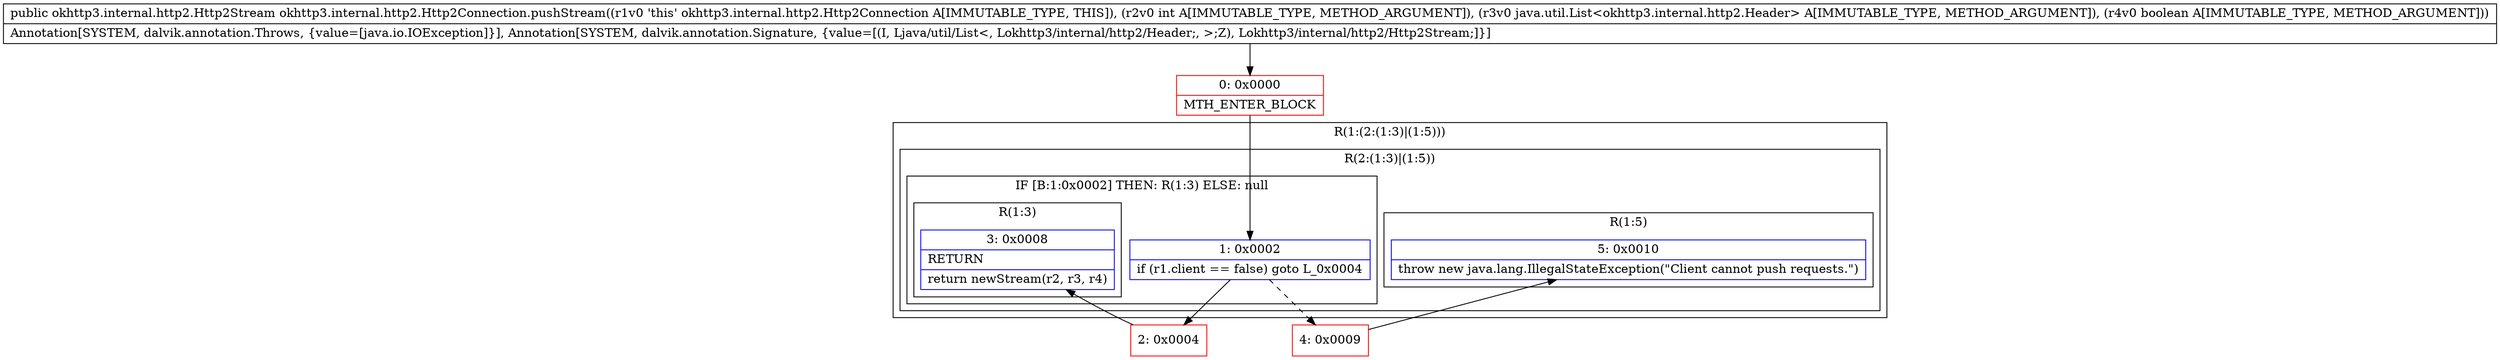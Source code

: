 digraph "CFG forokhttp3.internal.http2.Http2Connection.pushStream(ILjava\/util\/List;Z)Lokhttp3\/internal\/http2\/Http2Stream;" {
subgraph cluster_Region_1497093556 {
label = "R(1:(2:(1:3)|(1:5)))";
node [shape=record,color=blue];
subgraph cluster_Region_612798667 {
label = "R(2:(1:3)|(1:5))";
node [shape=record,color=blue];
subgraph cluster_IfRegion_1221278328 {
label = "IF [B:1:0x0002] THEN: R(1:3) ELSE: null";
node [shape=record,color=blue];
Node_1 [shape=record,label="{1\:\ 0x0002|if (r1.client == false) goto L_0x0004\l}"];
subgraph cluster_Region_1146630260 {
label = "R(1:3)";
node [shape=record,color=blue];
Node_3 [shape=record,label="{3\:\ 0x0008|RETURN\l|return newStream(r2, r3, r4)\l}"];
}
}
subgraph cluster_Region_1128913726 {
label = "R(1:5)";
node [shape=record,color=blue];
Node_5 [shape=record,label="{5\:\ 0x0010|throw new java.lang.IllegalStateException(\"Client cannot push requests.\")\l}"];
}
}
}
Node_0 [shape=record,color=red,label="{0\:\ 0x0000|MTH_ENTER_BLOCK\l}"];
Node_2 [shape=record,color=red,label="{2\:\ 0x0004}"];
Node_4 [shape=record,color=red,label="{4\:\ 0x0009}"];
MethodNode[shape=record,label="{public okhttp3.internal.http2.Http2Stream okhttp3.internal.http2.Http2Connection.pushStream((r1v0 'this' okhttp3.internal.http2.Http2Connection A[IMMUTABLE_TYPE, THIS]), (r2v0 int A[IMMUTABLE_TYPE, METHOD_ARGUMENT]), (r3v0 java.util.List\<okhttp3.internal.http2.Header\> A[IMMUTABLE_TYPE, METHOD_ARGUMENT]), (r4v0 boolean A[IMMUTABLE_TYPE, METHOD_ARGUMENT]))  | Annotation[SYSTEM, dalvik.annotation.Throws, \{value=[java.io.IOException]\}], Annotation[SYSTEM, dalvik.annotation.Signature, \{value=[(I, Ljava\/util\/List\<, Lokhttp3\/internal\/http2\/Header;, \>;Z), Lokhttp3\/internal\/http2\/Http2Stream;]\}]\l}"];
MethodNode -> Node_0;
Node_1 -> Node_2;
Node_1 -> Node_4[style=dashed];
Node_0 -> Node_1;
Node_2 -> Node_3;
Node_4 -> Node_5;
}

